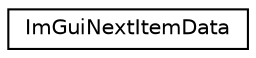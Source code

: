 digraph "Graphical Class Hierarchy"
{
 // LATEX_PDF_SIZE
  edge [fontname="Helvetica",fontsize="10",labelfontname="Helvetica",labelfontsize="10"];
  node [fontname="Helvetica",fontsize="10",shape=record];
  rankdir="LR";
  Node0 [label="ImGuiNextItemData",height=0.2,width=0.4,color="black", fillcolor="white", style="filled",URL="$structImGuiNextItemData.html",tooltip=" "];
}
